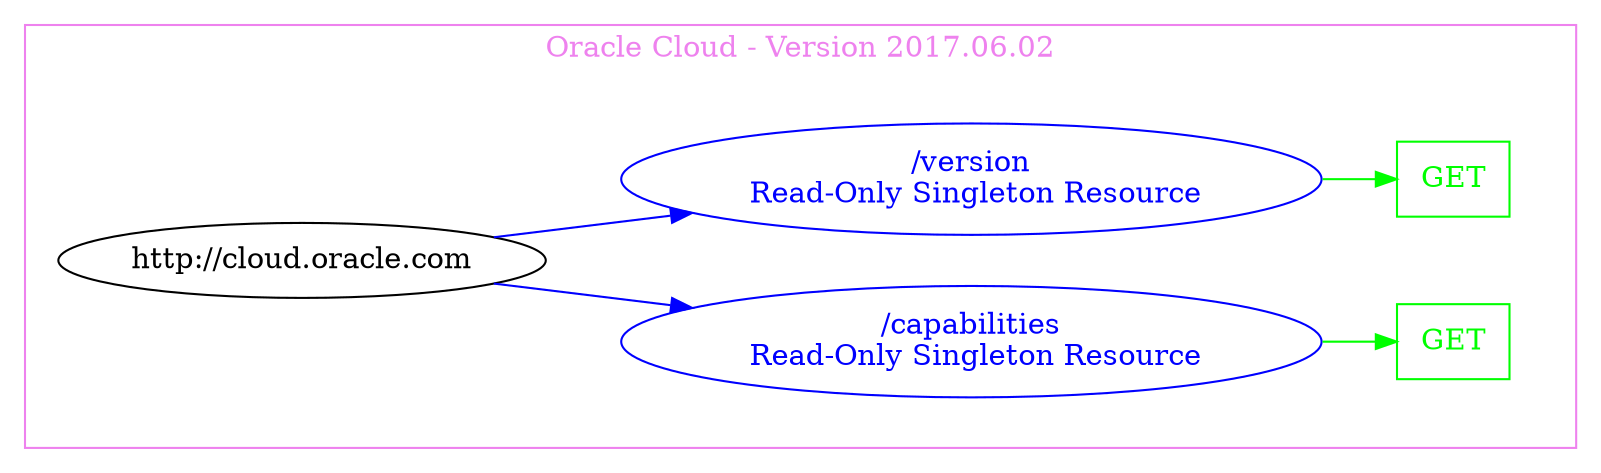 digraph Cloud_Computing_REST_API {
rankdir="LR";
subgraph cluster_0 {
label="Oracle Cloud - Version 2017.06.02"
color=violet
fontcolor=violet
subgraph cluster_1 {
label=""
color=white
fontcolor=white
node1 [label="http://cloud.oracle.com", shape="ellipse", color="black", fontcolor="black"]
node1 -> node2 [color="blue", fontcolor="blue"]
subgraph cluster_2 {
label=""
color=white
fontcolor=white
node2 [label="/capabilities\n Read-Only Singleton Resource", shape="ellipse", color="blue", fontcolor="blue"]
node2 -> node3 [color="green", fontcolor="green"]
subgraph cluster_3 {
label=""
color=white
fontcolor=white
node3 [label="GET", shape="box", color="green", fontcolor="green"]
}
}
node1 -> node4 [color="blue", fontcolor="blue"]
subgraph cluster_4 {
label=""
color=white
fontcolor=white
node4 [label="/version\n Read-Only Singleton Resource", shape="ellipse", color="blue", fontcolor="blue"]
node4 -> node5 [color="green", fontcolor="green"]
subgraph cluster_5 {
label=""
color=white
fontcolor=white
node5 [label="GET", shape="box", color="green", fontcolor="green"]
}
}
}
}
}

